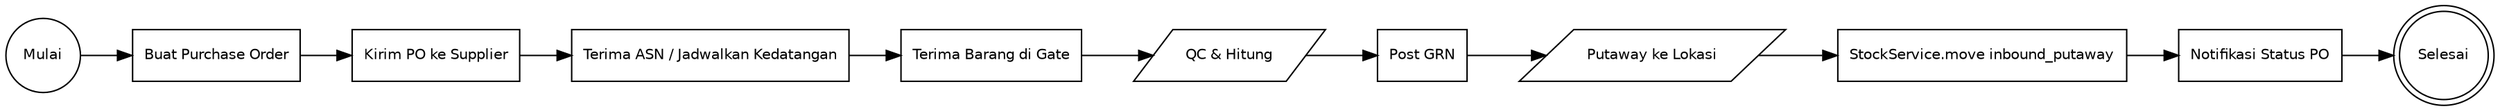 digraph InboundFlow {
  rankdir=LR;
  node [shape=rectangle, fontname="Helvetica", fontsize=10];

  start [shape=circle, label="Mulai"];
  po [label="Buat Purchase Order"];
  supplier [label="Kirim PO ke Supplier"];
  asn [label="Terima ASN / Jadwalkan Kedatangan"];
  receive [label="Terima Barang di Gate"];
  qc [label="QC & Hitung" shape=parallelogram];
  grn [label="Post GRN"];
  putaway [label="Putaway ke Lokasi" shape=parallelogram];
  stock [label="StockService.move inbound_putaway"];
  notify [label="Notifikasi Status PO"];
  end [shape=doublecircle, label="Selesai"];

  start -> po -> supplier -> asn -> receive -> qc -> grn -> putaway -> stock -> notify -> end;
}
